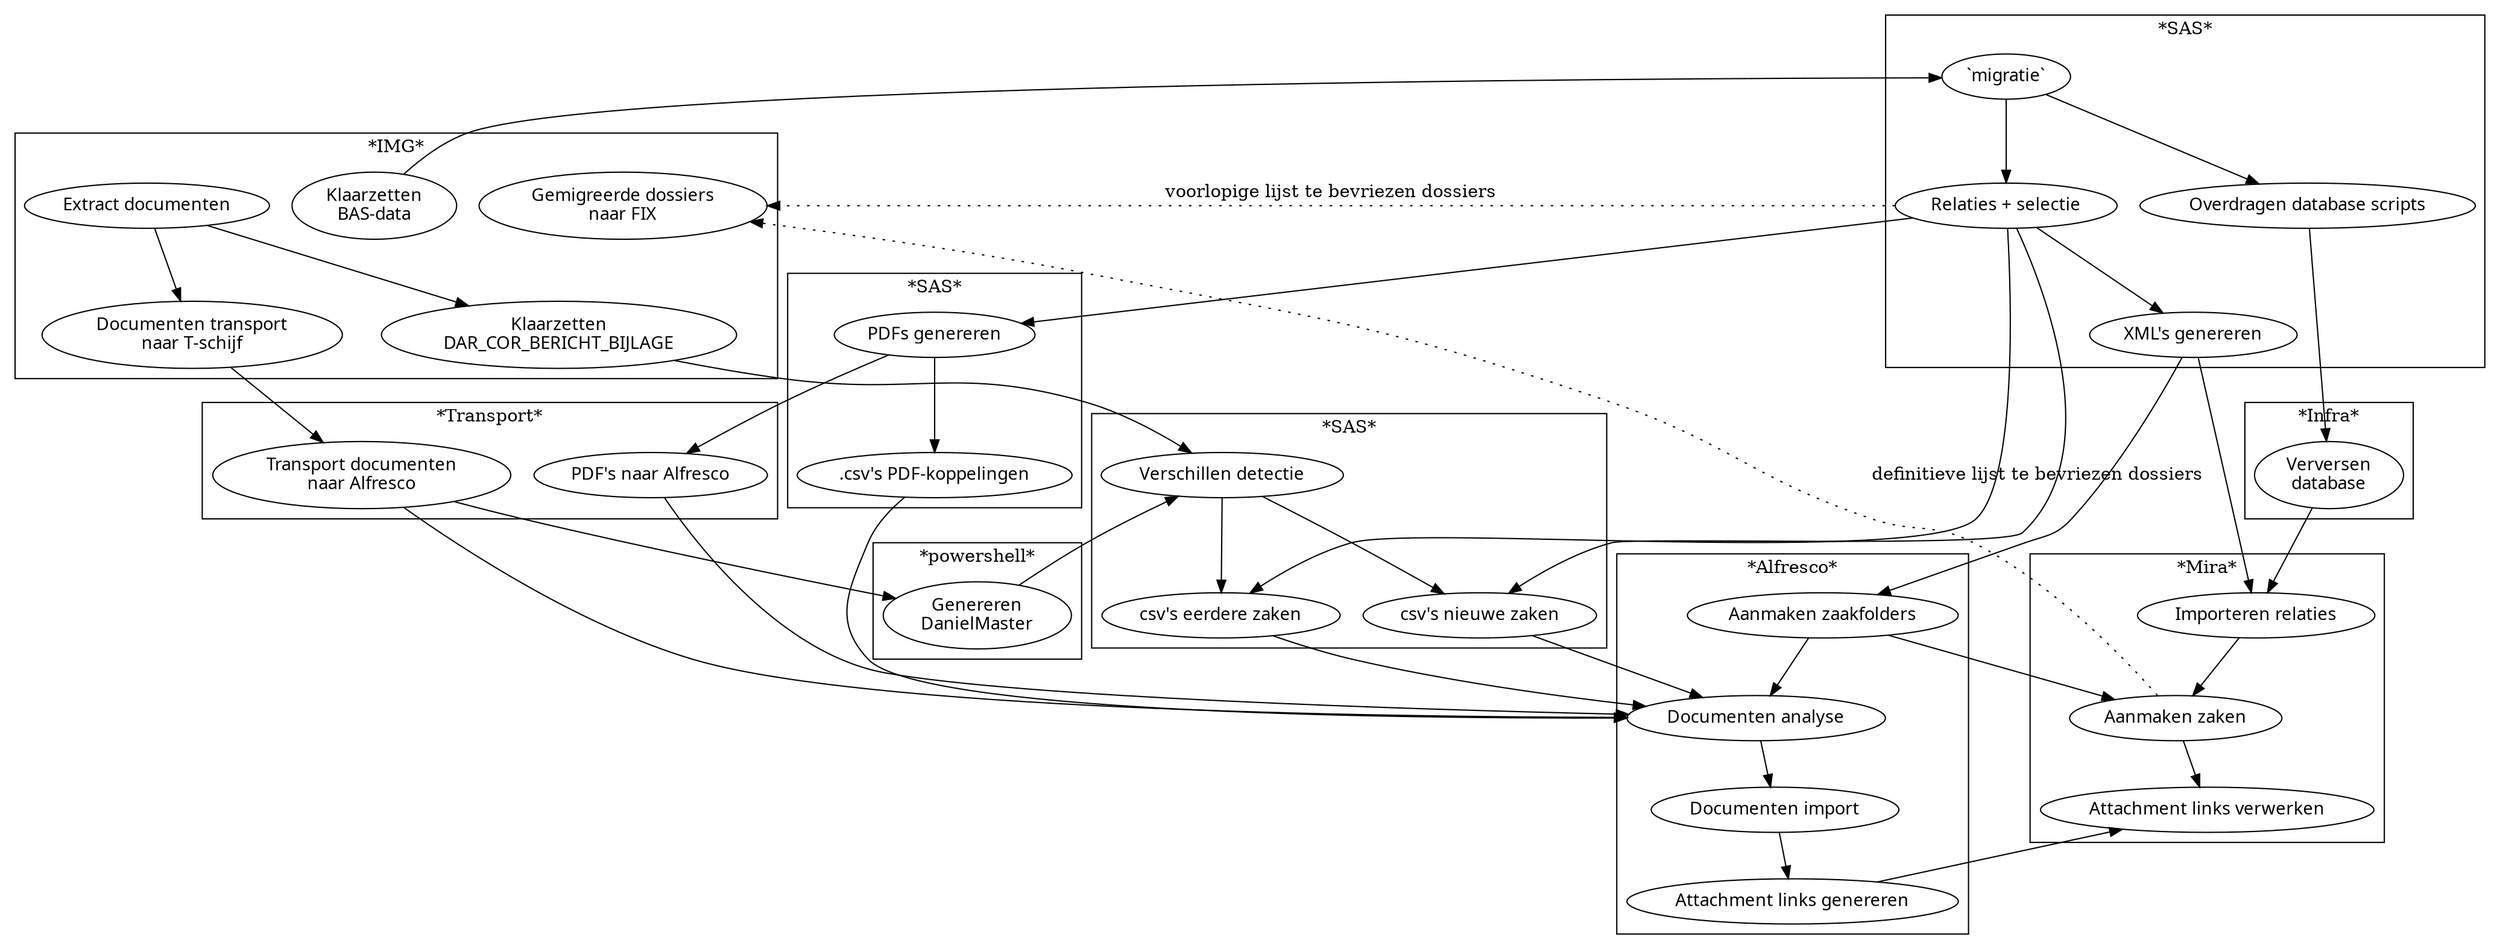 digraph {
  node [ fontname="Handlee" ];
  splines=true;
  
  subgraph cluster_IMG {
    label="*IMG*";
    "Extract documenten";
    "Klaarzetten\nDAR_COR_BERICHT_BIJLAGE";
    "Klaarzetten\nBAS-data";
    "Gemigreerde dossiers\nnaar FIX"
    "Documenten transport\nnaar T-schijf";
    "Extract documenten" -> "Klaarzetten\nDAR_COR_BERICHT_BIJLAGE";
    "Extract documenten" -> "Documenten transport\nnaar T-schijf";
  }

  "Klaarzetten\nBAS-data" -> "`migratie`";

  subgraph cluster_SAS1 {
    label="*SAS*";
    "Overdragen database scripts";
    "XML's genereren";
    "Relaties + selectie";
    "`migratie`";

  }
    "`migratie`" -> "Relaties + selectie";
    "Relaties + selectie" -> "XML's genereren";
    "`migratie`" -> "Overdragen database scripts";
    "Relaties + selectie" -> "Gemigreerde dossiers\nnaar FIX"[ label="voorlopige lijst te bevriezen dossiers" style = dotted ];
  
  subgraph cluster_Infra {
    label="*Infra*";
    "Verversen\ndatabase";
   }

   "Overdragen database scripts" -> "Verversen\ndatabase";
   "Klaarzetten\nDAR_COR_BERICHT_BIJLAGE" -> "Verschillen detectie";
  subgraph cluster_SAS2 {
    label="*SAS*";
    "Verschillen detectie";
    "csv's nieuwe zaken";
    "csv's eerdere zaken";
  }
    "Verschillen detectie" -> "csv's nieuwe zaken";
    "Verschillen detectie" -> "csv's eerdere zaken";
    "Relaties + selectie" -> "csv's nieuwe zaken";
    "Relaties + selectie" -> "csv's eerdere zaken";
  subgraph cluster_PDFs {
     label= "*SAS*"
      "PDFs genereren"
      ".csv's PDF-koppelingen"
  }
      "PDFs genereren" -> ".csv's PDF-koppelingen"
      "Relaties + selectie" -> "PDFs genereren"
  subgraph cluster_powershell {
      label = "*powershell*"
      "Genereren\nDanielMaster"
  }
  subgraph cluster_docTransport {
      label = "*Transport*"
      "Transport documenten\nnaar Alfresco"
      "PDF's naar Alfresco"
    "Genereren\nDanielMaster" -> "Verschillen detectie";
    "PDFs genereren" -> "PDF's naar Alfresco"
    "Documenten transport\nnaar T-schijf" -> "Transport documenten\nnaar Alfresco"; 
    "Transport documenten\nnaar Alfresco" -> "Genereren\nDanielMaster";
  }
  subgraph cluster_Alfresco {
      label = "*Alfresco*"
      "Documenten analyse"
      "Documenten import"
      "Aanmaken zaakfolders"
      "Attachment links genereren"
      "Transport documenten\nnaar Alfresco" -> "Documenten analyse";
      "PDF's naar Alfresco" ->  "Documenten analyse";
      "XML's genereren" -> "Aanmaken zaakfolders"
      "Aanmaken zaakfolders" -> "Documenten analyse"
      "Documenten analyse" -> "Documenten import"
      "csv's nieuwe zaken" -> "Documenten analyse" ;
      "csv's eerdere zaken" -> "Documenten analyse" ;
      ".csv's PDF-koppelingen" -> "Documenten analyse" ;
      "Documenten import" -> "Attachment links genereren";
  }
  subgraph cluster_Mira {
      label = "*Mira*"
      "Importeren relaties";
      "Aanmaken zaken";
      "Attachment links verwerken";
      "Verversen\ndatabase" -> "Importeren relaties";
      "XML's genereren" -> "Importeren relaties";
      "Aanmaken zaakfolders" -> "Aanmaken zaken";
      "Importeren relaties" -> "Aanmaken zaken"; 
      "Attachment links genereren" -> "Attachment links verwerken";
      "Aanmaken zaken" -> "Attachment links verwerken"
      "Aanmaken zaken" -> "Gemigreerde dossiers\nnaar FIX" [ label="definitieve lijst te bevriezen dossiers" style = dotted]
  }
}